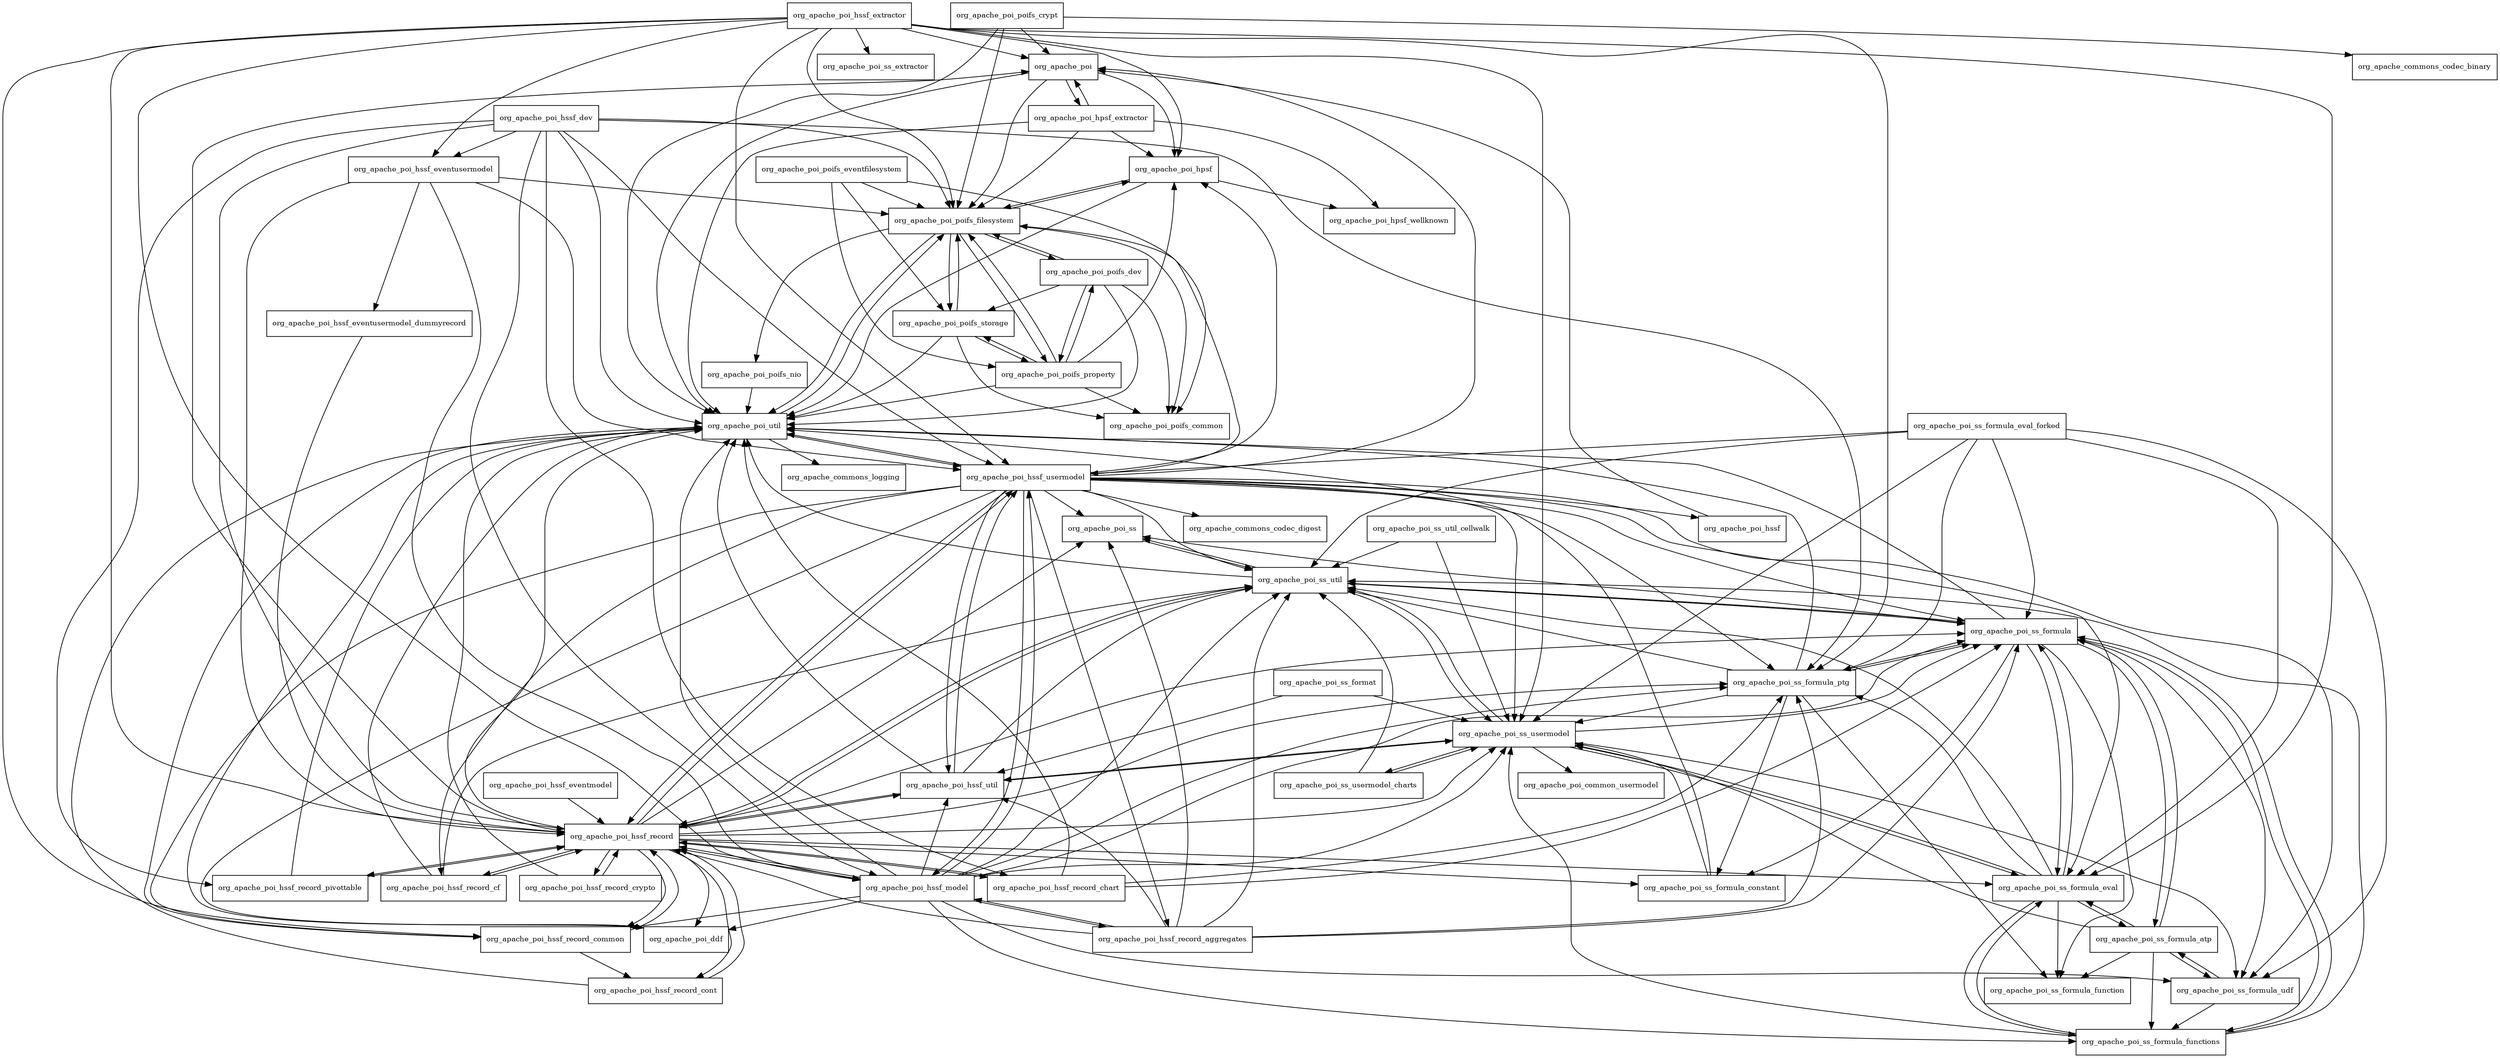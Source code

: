 digraph poi_3_8_20120326_package_dependencies {
  node [shape = box, fontsize=10.0];
  org_apache_poi -> org_apache_poi_hpsf;
  org_apache_poi -> org_apache_poi_hpsf_extractor;
  org_apache_poi -> org_apache_poi_poifs_filesystem;
  org_apache_poi -> org_apache_poi_util;
  org_apache_poi_ddf -> org_apache_poi_util;
  org_apache_poi_hpsf -> org_apache_poi_hpsf_wellknown;
  org_apache_poi_hpsf -> org_apache_poi_poifs_filesystem;
  org_apache_poi_hpsf -> org_apache_poi_util;
  org_apache_poi_hpsf_extractor -> org_apache_poi;
  org_apache_poi_hpsf_extractor -> org_apache_poi_hpsf;
  org_apache_poi_hpsf_extractor -> org_apache_poi_hpsf_wellknown;
  org_apache_poi_hpsf_extractor -> org_apache_poi_poifs_filesystem;
  org_apache_poi_hpsf_extractor -> org_apache_poi_util;
  org_apache_poi_hssf -> org_apache_poi;
  org_apache_poi_hssf_dev -> org_apache_poi_hssf_eventusermodel;
  org_apache_poi_hssf_dev -> org_apache_poi_hssf_model;
  org_apache_poi_hssf_dev -> org_apache_poi_hssf_record;
  org_apache_poi_hssf_dev -> org_apache_poi_hssf_record_chart;
  org_apache_poi_hssf_dev -> org_apache_poi_hssf_record_pivottable;
  org_apache_poi_hssf_dev -> org_apache_poi_hssf_usermodel;
  org_apache_poi_hssf_dev -> org_apache_poi_poifs_filesystem;
  org_apache_poi_hssf_dev -> org_apache_poi_ss_formula_ptg;
  org_apache_poi_hssf_dev -> org_apache_poi_util;
  org_apache_poi_hssf_eventmodel -> org_apache_poi_hssf_record;
  org_apache_poi_hssf_eventusermodel -> org_apache_poi_hssf_eventusermodel_dummyrecord;
  org_apache_poi_hssf_eventusermodel -> org_apache_poi_hssf_model;
  org_apache_poi_hssf_eventusermodel -> org_apache_poi_hssf_record;
  org_apache_poi_hssf_eventusermodel -> org_apache_poi_hssf_usermodel;
  org_apache_poi_hssf_eventusermodel -> org_apache_poi_poifs_filesystem;
  org_apache_poi_hssf_eventusermodel_dummyrecord -> org_apache_poi_hssf_record;
  org_apache_poi_hssf_extractor -> org_apache_poi;
  org_apache_poi_hssf_extractor -> org_apache_poi_hpsf;
  org_apache_poi_hssf_extractor -> org_apache_poi_hssf_eventusermodel;
  org_apache_poi_hssf_extractor -> org_apache_poi_hssf_model;
  org_apache_poi_hssf_extractor -> org_apache_poi_hssf_record;
  org_apache_poi_hssf_extractor -> org_apache_poi_hssf_record_common;
  org_apache_poi_hssf_extractor -> org_apache_poi_hssf_usermodel;
  org_apache_poi_hssf_extractor -> org_apache_poi_poifs_filesystem;
  org_apache_poi_hssf_extractor -> org_apache_poi_ss_extractor;
  org_apache_poi_hssf_extractor -> org_apache_poi_ss_formula_eval;
  org_apache_poi_hssf_extractor -> org_apache_poi_ss_formula_ptg;
  org_apache_poi_hssf_extractor -> org_apache_poi_ss_usermodel;
  org_apache_poi_hssf_model -> org_apache_poi_ddf;
  org_apache_poi_hssf_model -> org_apache_poi_hssf_record;
  org_apache_poi_hssf_model -> org_apache_poi_hssf_record_aggregates;
  org_apache_poi_hssf_model -> org_apache_poi_hssf_record_common;
  org_apache_poi_hssf_model -> org_apache_poi_hssf_usermodel;
  org_apache_poi_hssf_model -> org_apache_poi_hssf_util;
  org_apache_poi_hssf_model -> org_apache_poi_ss_formula;
  org_apache_poi_hssf_model -> org_apache_poi_ss_formula_functions;
  org_apache_poi_hssf_model -> org_apache_poi_ss_formula_ptg;
  org_apache_poi_hssf_model -> org_apache_poi_ss_formula_udf;
  org_apache_poi_hssf_model -> org_apache_poi_ss_usermodel;
  org_apache_poi_hssf_model -> org_apache_poi_ss_util;
  org_apache_poi_hssf_model -> org_apache_poi_util;
  org_apache_poi_hssf_record -> org_apache_poi;
  org_apache_poi_hssf_record -> org_apache_poi_ddf;
  org_apache_poi_hssf_record -> org_apache_poi_hssf_model;
  org_apache_poi_hssf_record -> org_apache_poi_hssf_record_cf;
  org_apache_poi_hssf_record -> org_apache_poi_hssf_record_chart;
  org_apache_poi_hssf_record -> org_apache_poi_hssf_record_common;
  org_apache_poi_hssf_record -> org_apache_poi_hssf_record_cont;
  org_apache_poi_hssf_record -> org_apache_poi_hssf_record_crypto;
  org_apache_poi_hssf_record -> org_apache_poi_hssf_record_pivottable;
  org_apache_poi_hssf_record -> org_apache_poi_hssf_usermodel;
  org_apache_poi_hssf_record -> org_apache_poi_hssf_util;
  org_apache_poi_hssf_record -> org_apache_poi_ss;
  org_apache_poi_hssf_record -> org_apache_poi_ss_formula;
  org_apache_poi_hssf_record -> org_apache_poi_ss_formula_constant;
  org_apache_poi_hssf_record -> org_apache_poi_ss_formula_eval;
  org_apache_poi_hssf_record -> org_apache_poi_ss_formula_ptg;
  org_apache_poi_hssf_record -> org_apache_poi_ss_usermodel;
  org_apache_poi_hssf_record -> org_apache_poi_ss_util;
  org_apache_poi_hssf_record -> org_apache_poi_util;
  org_apache_poi_hssf_record_aggregates -> org_apache_poi_hssf_model;
  org_apache_poi_hssf_record_aggregates -> org_apache_poi_hssf_record;
  org_apache_poi_hssf_record_aggregates -> org_apache_poi_hssf_util;
  org_apache_poi_hssf_record_aggregates -> org_apache_poi_ss;
  org_apache_poi_hssf_record_aggregates -> org_apache_poi_ss_formula;
  org_apache_poi_hssf_record_aggregates -> org_apache_poi_ss_formula_ptg;
  org_apache_poi_hssf_record_aggregates -> org_apache_poi_ss_util;
  org_apache_poi_hssf_record_cf -> org_apache_poi_hssf_record;
  org_apache_poi_hssf_record_cf -> org_apache_poi_ss_util;
  org_apache_poi_hssf_record_cf -> org_apache_poi_util;
  org_apache_poi_hssf_record_chart -> org_apache_poi_hssf_record;
  org_apache_poi_hssf_record_chart -> org_apache_poi_ss_formula;
  org_apache_poi_hssf_record_chart -> org_apache_poi_ss_formula_ptg;
  org_apache_poi_hssf_record_chart -> org_apache_poi_util;
  org_apache_poi_hssf_record_common -> org_apache_poi_hssf_record;
  org_apache_poi_hssf_record_common -> org_apache_poi_hssf_record_cont;
  org_apache_poi_hssf_record_common -> org_apache_poi_util;
  org_apache_poi_hssf_record_cont -> org_apache_poi_hssf_record;
  org_apache_poi_hssf_record_cont -> org_apache_poi_util;
  org_apache_poi_hssf_record_crypto -> org_apache_poi_hssf_record;
  org_apache_poi_hssf_record_crypto -> org_apache_poi_util;
  org_apache_poi_hssf_record_pivottable -> org_apache_poi_hssf_record;
  org_apache_poi_hssf_record_pivottable -> org_apache_poi_util;
  org_apache_poi_hssf_usermodel -> org_apache_commons_codec_digest;
  org_apache_poi_hssf_usermodel -> org_apache_poi;
  org_apache_poi_hssf_usermodel -> org_apache_poi_ddf;
  org_apache_poi_hssf_usermodel -> org_apache_poi_hpsf;
  org_apache_poi_hssf_usermodel -> org_apache_poi_hssf;
  org_apache_poi_hssf_usermodel -> org_apache_poi_hssf_model;
  org_apache_poi_hssf_usermodel -> org_apache_poi_hssf_record;
  org_apache_poi_hssf_usermodel -> org_apache_poi_hssf_record_aggregates;
  org_apache_poi_hssf_usermodel -> org_apache_poi_hssf_record_cf;
  org_apache_poi_hssf_usermodel -> org_apache_poi_hssf_record_common;
  org_apache_poi_hssf_usermodel -> org_apache_poi_hssf_util;
  org_apache_poi_hssf_usermodel -> org_apache_poi_poifs_filesystem;
  org_apache_poi_hssf_usermodel -> org_apache_poi_ss;
  org_apache_poi_hssf_usermodel -> org_apache_poi_ss_formula;
  org_apache_poi_hssf_usermodel -> org_apache_poi_ss_formula_eval;
  org_apache_poi_hssf_usermodel -> org_apache_poi_ss_formula_ptg;
  org_apache_poi_hssf_usermodel -> org_apache_poi_ss_formula_udf;
  org_apache_poi_hssf_usermodel -> org_apache_poi_ss_usermodel;
  org_apache_poi_hssf_usermodel -> org_apache_poi_ss_util;
  org_apache_poi_hssf_usermodel -> org_apache_poi_util;
  org_apache_poi_hssf_util -> org_apache_poi_hssf_record;
  org_apache_poi_hssf_util -> org_apache_poi_hssf_usermodel;
  org_apache_poi_hssf_util -> org_apache_poi_ss_usermodel;
  org_apache_poi_hssf_util -> org_apache_poi_ss_util;
  org_apache_poi_hssf_util -> org_apache_poi_util;
  org_apache_poi_poifs_crypt -> org_apache_commons_codec_binary;
  org_apache_poi_poifs_crypt -> org_apache_poi;
  org_apache_poi_poifs_crypt -> org_apache_poi_poifs_filesystem;
  org_apache_poi_poifs_crypt -> org_apache_poi_util;
  org_apache_poi_poifs_dev -> org_apache_poi_poifs_common;
  org_apache_poi_poifs_dev -> org_apache_poi_poifs_filesystem;
  org_apache_poi_poifs_dev -> org_apache_poi_poifs_property;
  org_apache_poi_poifs_dev -> org_apache_poi_poifs_storage;
  org_apache_poi_poifs_dev -> org_apache_poi_util;
  org_apache_poi_poifs_eventfilesystem -> org_apache_poi_poifs_common;
  org_apache_poi_poifs_eventfilesystem -> org_apache_poi_poifs_filesystem;
  org_apache_poi_poifs_eventfilesystem -> org_apache_poi_poifs_property;
  org_apache_poi_poifs_eventfilesystem -> org_apache_poi_poifs_storage;
  org_apache_poi_poifs_filesystem -> org_apache_poi_hpsf;
  org_apache_poi_poifs_filesystem -> org_apache_poi_poifs_common;
  org_apache_poi_poifs_filesystem -> org_apache_poi_poifs_dev;
  org_apache_poi_poifs_filesystem -> org_apache_poi_poifs_nio;
  org_apache_poi_poifs_filesystem -> org_apache_poi_poifs_property;
  org_apache_poi_poifs_filesystem -> org_apache_poi_poifs_storage;
  org_apache_poi_poifs_filesystem -> org_apache_poi_util;
  org_apache_poi_poifs_nio -> org_apache_poi_util;
  org_apache_poi_poifs_property -> org_apache_poi_hpsf;
  org_apache_poi_poifs_property -> org_apache_poi_poifs_common;
  org_apache_poi_poifs_property -> org_apache_poi_poifs_dev;
  org_apache_poi_poifs_property -> org_apache_poi_poifs_filesystem;
  org_apache_poi_poifs_property -> org_apache_poi_poifs_storage;
  org_apache_poi_poifs_property -> org_apache_poi_util;
  org_apache_poi_poifs_storage -> org_apache_poi_poifs_common;
  org_apache_poi_poifs_storage -> org_apache_poi_poifs_filesystem;
  org_apache_poi_poifs_storage -> org_apache_poi_poifs_property;
  org_apache_poi_poifs_storage -> org_apache_poi_util;
  org_apache_poi_ss -> org_apache_poi_ss_util;
  org_apache_poi_ss_format -> org_apache_poi_hssf_util;
  org_apache_poi_ss_format -> org_apache_poi_ss_usermodel;
  org_apache_poi_ss_formula -> org_apache_poi_ss;
  org_apache_poi_ss_formula -> org_apache_poi_ss_formula_atp;
  org_apache_poi_ss_formula -> org_apache_poi_ss_formula_constant;
  org_apache_poi_ss_formula -> org_apache_poi_ss_formula_eval;
  org_apache_poi_ss_formula -> org_apache_poi_ss_formula_function;
  org_apache_poi_ss_formula -> org_apache_poi_ss_formula_functions;
  org_apache_poi_ss_formula -> org_apache_poi_ss_formula_ptg;
  org_apache_poi_ss_formula -> org_apache_poi_ss_formula_udf;
  org_apache_poi_ss_formula -> org_apache_poi_ss_util;
  org_apache_poi_ss_formula -> org_apache_poi_util;
  org_apache_poi_ss_formula_atp -> org_apache_poi_ss_formula;
  org_apache_poi_ss_formula_atp -> org_apache_poi_ss_formula_eval;
  org_apache_poi_ss_formula_atp -> org_apache_poi_ss_formula_function;
  org_apache_poi_ss_formula_atp -> org_apache_poi_ss_formula_functions;
  org_apache_poi_ss_formula_atp -> org_apache_poi_ss_formula_udf;
  org_apache_poi_ss_formula_atp -> org_apache_poi_ss_usermodel;
  org_apache_poi_ss_formula_constant -> org_apache_poi_ss_usermodel;
  org_apache_poi_ss_formula_constant -> org_apache_poi_util;
  org_apache_poi_ss_formula_eval -> org_apache_poi_ss_formula;
  org_apache_poi_ss_formula_eval -> org_apache_poi_ss_formula_atp;
  org_apache_poi_ss_formula_eval -> org_apache_poi_ss_formula_function;
  org_apache_poi_ss_formula_eval -> org_apache_poi_ss_formula_functions;
  org_apache_poi_ss_formula_eval -> org_apache_poi_ss_formula_ptg;
  org_apache_poi_ss_formula_eval -> org_apache_poi_ss_usermodel;
  org_apache_poi_ss_formula_eval -> org_apache_poi_ss_util;
  org_apache_poi_ss_formula_eval_forked -> org_apache_poi_hssf_usermodel;
  org_apache_poi_ss_formula_eval_forked -> org_apache_poi_ss_formula;
  org_apache_poi_ss_formula_eval_forked -> org_apache_poi_ss_formula_eval;
  org_apache_poi_ss_formula_eval_forked -> org_apache_poi_ss_formula_ptg;
  org_apache_poi_ss_formula_eval_forked -> org_apache_poi_ss_formula_udf;
  org_apache_poi_ss_formula_eval_forked -> org_apache_poi_ss_usermodel;
  org_apache_poi_ss_formula_eval_forked -> org_apache_poi_ss_util;
  org_apache_poi_ss_formula_functions -> org_apache_poi_ss_formula;
  org_apache_poi_ss_formula_functions -> org_apache_poi_ss_formula_eval;
  org_apache_poi_ss_formula_functions -> org_apache_poi_ss_usermodel;
  org_apache_poi_ss_formula_functions -> org_apache_poi_ss_util;
  org_apache_poi_ss_formula_ptg -> org_apache_poi_ss_formula;
  org_apache_poi_ss_formula_ptg -> org_apache_poi_ss_formula_constant;
  org_apache_poi_ss_formula_ptg -> org_apache_poi_ss_formula_function;
  org_apache_poi_ss_formula_ptg -> org_apache_poi_ss_usermodel;
  org_apache_poi_ss_formula_ptg -> org_apache_poi_ss_util;
  org_apache_poi_ss_formula_ptg -> org_apache_poi_util;
  org_apache_poi_ss_formula_udf -> org_apache_poi_ss_formula_atp;
  org_apache_poi_ss_formula_udf -> org_apache_poi_ss_formula_functions;
  org_apache_poi_ss_usermodel -> org_apache_poi_common_usermodel;
  org_apache_poi_ss_usermodel -> org_apache_poi_hssf_util;
  org_apache_poi_ss_usermodel -> org_apache_poi_ss_formula;
  org_apache_poi_ss_usermodel -> org_apache_poi_ss_formula_eval;
  org_apache_poi_ss_usermodel -> org_apache_poi_ss_formula_udf;
  org_apache_poi_ss_usermodel -> org_apache_poi_ss_usermodel_charts;
  org_apache_poi_ss_usermodel -> org_apache_poi_ss_util;
  org_apache_poi_ss_usermodel_charts -> org_apache_poi_ss_usermodel;
  org_apache_poi_ss_usermodel_charts -> org_apache_poi_ss_util;
  org_apache_poi_ss_util -> org_apache_poi_hssf_record;
  org_apache_poi_ss_util -> org_apache_poi_ss;
  org_apache_poi_ss_util -> org_apache_poi_ss_formula;
  org_apache_poi_ss_util -> org_apache_poi_ss_usermodel;
  org_apache_poi_ss_util -> org_apache_poi_util;
  org_apache_poi_ss_util_cellwalk -> org_apache_poi_ss_usermodel;
  org_apache_poi_ss_util_cellwalk -> org_apache_poi_ss_util;
  org_apache_poi_util -> org_apache_commons_logging;
  org_apache_poi_util -> org_apache_poi_hssf_usermodel;
  org_apache_poi_util -> org_apache_poi_poifs_filesystem;
}
